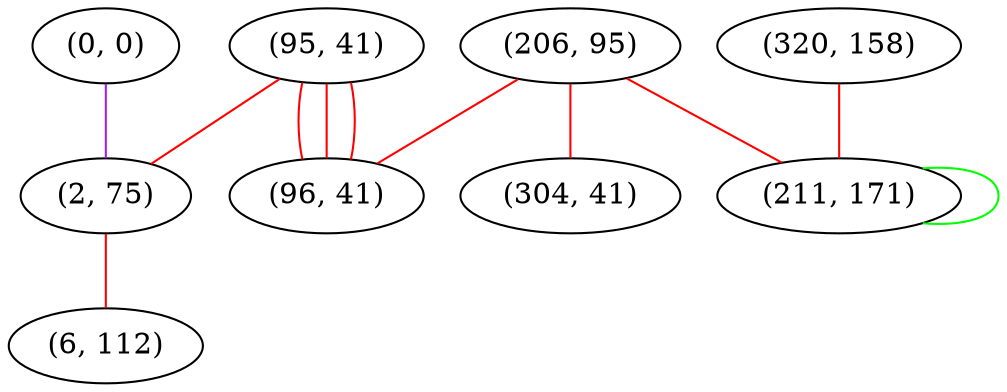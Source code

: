 graph "" {
"(0, 0)";
"(206, 95)";
"(95, 41)";
"(304, 41)";
"(2, 75)";
"(6, 112)";
"(96, 41)";
"(320, 158)";
"(211, 171)";
"(0, 0)" -- "(2, 75)"  [color=purple, key=0, weight=4];
"(206, 95)" -- "(96, 41)"  [color=red, key=0, weight=1];
"(206, 95)" -- "(304, 41)"  [color=red, key=0, weight=1];
"(206, 95)" -- "(211, 171)"  [color=red, key=0, weight=1];
"(95, 41)" -- "(96, 41)"  [color=red, key=0, weight=1];
"(95, 41)" -- "(96, 41)"  [color=red, key=1, weight=1];
"(95, 41)" -- "(96, 41)"  [color=red, key=2, weight=1];
"(95, 41)" -- "(2, 75)"  [color=red, key=0, weight=1];
"(2, 75)" -- "(6, 112)"  [color=red, key=0, weight=1];
"(320, 158)" -- "(211, 171)"  [color=red, key=0, weight=1];
"(211, 171)" -- "(211, 171)"  [color=green, key=0, weight=2];
}
